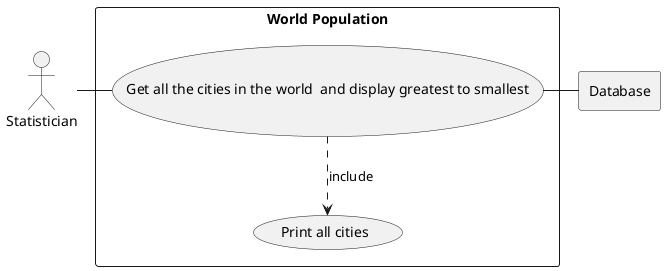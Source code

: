 @startuml
'https://plantuml.com/use-case-diagram

actor Clerk as "Statistician"
rectangle Database
rectangle "World Population" {
usecase UC2 as "Get all the cities in the world  and display greatest to smallest"
usecase UCb as "Print all cities"

Clerk - UC2
UC2 ..> UCb : include
UC2 - Database
}


@enduml